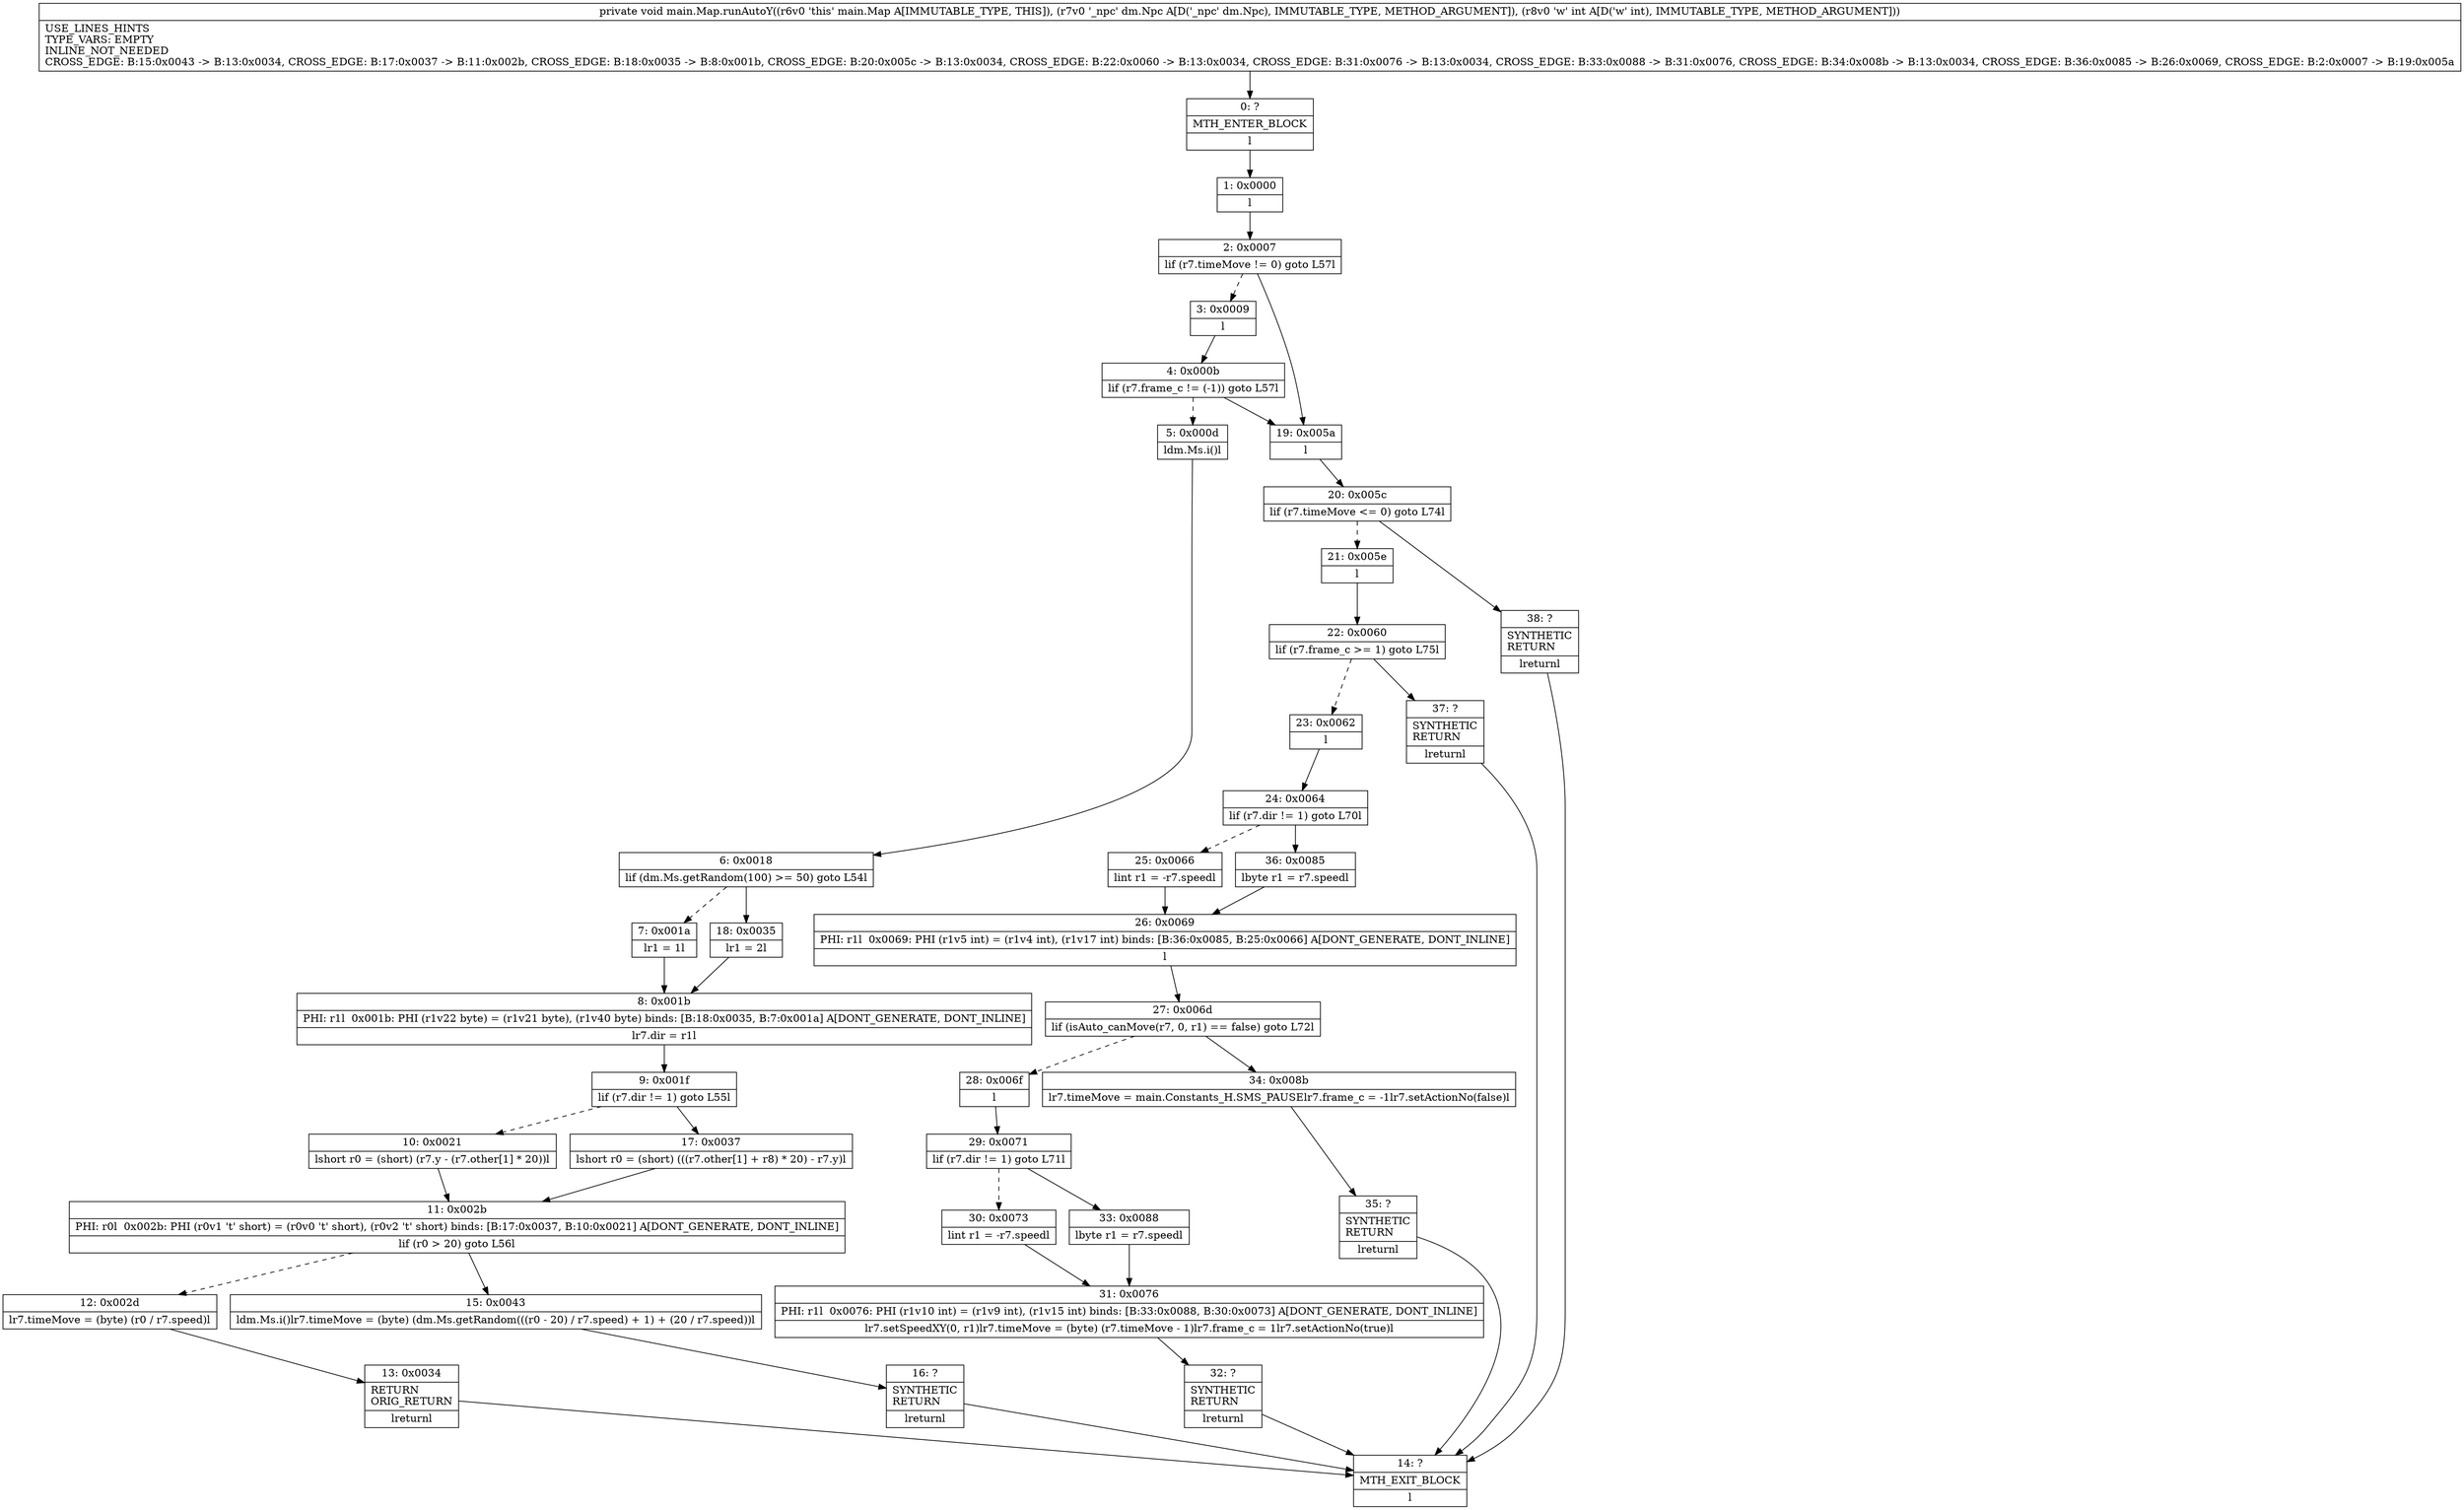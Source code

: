 digraph "CFG formain.Map.runAutoY(Ldm\/Npc;I)V" {
Node_0 [shape=record,label="{0\:\ ?|MTH_ENTER_BLOCK\l|l}"];
Node_1 [shape=record,label="{1\:\ 0x0000|l}"];
Node_2 [shape=record,label="{2\:\ 0x0007|lif (r7.timeMove != 0) goto L57l}"];
Node_3 [shape=record,label="{3\:\ 0x0009|l}"];
Node_4 [shape=record,label="{4\:\ 0x000b|lif (r7.frame_c != (\-1)) goto L57l}"];
Node_5 [shape=record,label="{5\:\ 0x000d|ldm.Ms.i()l}"];
Node_6 [shape=record,label="{6\:\ 0x0018|lif (dm.Ms.getRandom(100) \>= 50) goto L54l}"];
Node_7 [shape=record,label="{7\:\ 0x001a|lr1 = 1l}"];
Node_8 [shape=record,label="{8\:\ 0x001b|PHI: r1l  0x001b: PHI (r1v22 byte) = (r1v21 byte), (r1v40 byte) binds: [B:18:0x0035, B:7:0x001a] A[DONT_GENERATE, DONT_INLINE]\l|lr7.dir = r1l}"];
Node_9 [shape=record,label="{9\:\ 0x001f|lif (r7.dir != 1) goto L55l}"];
Node_10 [shape=record,label="{10\:\ 0x0021|lshort r0 = (short) (r7.y \- (r7.other[1] * 20))l}"];
Node_11 [shape=record,label="{11\:\ 0x002b|PHI: r0l  0x002b: PHI (r0v1 't' short) = (r0v0 't' short), (r0v2 't' short) binds: [B:17:0x0037, B:10:0x0021] A[DONT_GENERATE, DONT_INLINE]\l|lif (r0 \> 20) goto L56l}"];
Node_12 [shape=record,label="{12\:\ 0x002d|lr7.timeMove = (byte) (r0 \/ r7.speed)l}"];
Node_13 [shape=record,label="{13\:\ 0x0034|RETURN\lORIG_RETURN\l|lreturnl}"];
Node_14 [shape=record,label="{14\:\ ?|MTH_EXIT_BLOCK\l|l}"];
Node_15 [shape=record,label="{15\:\ 0x0043|ldm.Ms.i()lr7.timeMove = (byte) (dm.Ms.getRandom(((r0 \- 20) \/ r7.speed) + 1) + (20 \/ r7.speed))l}"];
Node_16 [shape=record,label="{16\:\ ?|SYNTHETIC\lRETURN\l|lreturnl}"];
Node_17 [shape=record,label="{17\:\ 0x0037|lshort r0 = (short) (((r7.other[1] + r8) * 20) \- r7.y)l}"];
Node_18 [shape=record,label="{18\:\ 0x0035|lr1 = 2l}"];
Node_19 [shape=record,label="{19\:\ 0x005a|l}"];
Node_20 [shape=record,label="{20\:\ 0x005c|lif (r7.timeMove \<= 0) goto L74l}"];
Node_21 [shape=record,label="{21\:\ 0x005e|l}"];
Node_22 [shape=record,label="{22\:\ 0x0060|lif (r7.frame_c \>= 1) goto L75l}"];
Node_23 [shape=record,label="{23\:\ 0x0062|l}"];
Node_24 [shape=record,label="{24\:\ 0x0064|lif (r7.dir != 1) goto L70l}"];
Node_25 [shape=record,label="{25\:\ 0x0066|lint r1 = \-r7.speedl}"];
Node_26 [shape=record,label="{26\:\ 0x0069|PHI: r1l  0x0069: PHI (r1v5 int) = (r1v4 int), (r1v17 int) binds: [B:36:0x0085, B:25:0x0066] A[DONT_GENERATE, DONT_INLINE]\l|l}"];
Node_27 [shape=record,label="{27\:\ 0x006d|lif (isAuto_canMove(r7, 0, r1) == false) goto L72l}"];
Node_28 [shape=record,label="{28\:\ 0x006f|l}"];
Node_29 [shape=record,label="{29\:\ 0x0071|lif (r7.dir != 1) goto L71l}"];
Node_30 [shape=record,label="{30\:\ 0x0073|lint r1 = \-r7.speedl}"];
Node_31 [shape=record,label="{31\:\ 0x0076|PHI: r1l  0x0076: PHI (r1v10 int) = (r1v9 int), (r1v15 int) binds: [B:33:0x0088, B:30:0x0073] A[DONT_GENERATE, DONT_INLINE]\l|lr7.setSpeedXY(0, r1)lr7.timeMove = (byte) (r7.timeMove \- 1)lr7.frame_c = 1lr7.setActionNo(true)l}"];
Node_32 [shape=record,label="{32\:\ ?|SYNTHETIC\lRETURN\l|lreturnl}"];
Node_33 [shape=record,label="{33\:\ 0x0088|lbyte r1 = r7.speedl}"];
Node_34 [shape=record,label="{34\:\ 0x008b|lr7.timeMove = main.Constants_H.SMS_PAUSElr7.frame_c = \-1lr7.setActionNo(false)l}"];
Node_35 [shape=record,label="{35\:\ ?|SYNTHETIC\lRETURN\l|lreturnl}"];
Node_36 [shape=record,label="{36\:\ 0x0085|lbyte r1 = r7.speedl}"];
Node_37 [shape=record,label="{37\:\ ?|SYNTHETIC\lRETURN\l|lreturnl}"];
Node_38 [shape=record,label="{38\:\ ?|SYNTHETIC\lRETURN\l|lreturnl}"];
MethodNode[shape=record,label="{private void main.Map.runAutoY((r6v0 'this' main.Map A[IMMUTABLE_TYPE, THIS]), (r7v0 '_npc' dm.Npc A[D('_npc' dm.Npc), IMMUTABLE_TYPE, METHOD_ARGUMENT]), (r8v0 'w' int A[D('w' int), IMMUTABLE_TYPE, METHOD_ARGUMENT]))  | USE_LINES_HINTS\lTYPE_VARS: EMPTY\lINLINE_NOT_NEEDED\lCROSS_EDGE: B:15:0x0043 \-\> B:13:0x0034, CROSS_EDGE: B:17:0x0037 \-\> B:11:0x002b, CROSS_EDGE: B:18:0x0035 \-\> B:8:0x001b, CROSS_EDGE: B:20:0x005c \-\> B:13:0x0034, CROSS_EDGE: B:22:0x0060 \-\> B:13:0x0034, CROSS_EDGE: B:31:0x0076 \-\> B:13:0x0034, CROSS_EDGE: B:33:0x0088 \-\> B:31:0x0076, CROSS_EDGE: B:34:0x008b \-\> B:13:0x0034, CROSS_EDGE: B:36:0x0085 \-\> B:26:0x0069, CROSS_EDGE: B:2:0x0007 \-\> B:19:0x005a\l}"];
MethodNode -> Node_0;
Node_0 -> Node_1;
Node_1 -> Node_2;
Node_2 -> Node_3[style=dashed];
Node_2 -> Node_19;
Node_3 -> Node_4;
Node_4 -> Node_5[style=dashed];
Node_4 -> Node_19;
Node_5 -> Node_6;
Node_6 -> Node_7[style=dashed];
Node_6 -> Node_18;
Node_7 -> Node_8;
Node_8 -> Node_9;
Node_9 -> Node_10[style=dashed];
Node_9 -> Node_17;
Node_10 -> Node_11;
Node_11 -> Node_12[style=dashed];
Node_11 -> Node_15;
Node_12 -> Node_13;
Node_13 -> Node_14;
Node_15 -> Node_16;
Node_16 -> Node_14;
Node_17 -> Node_11;
Node_18 -> Node_8;
Node_19 -> Node_20;
Node_20 -> Node_21[style=dashed];
Node_20 -> Node_38;
Node_21 -> Node_22;
Node_22 -> Node_23[style=dashed];
Node_22 -> Node_37;
Node_23 -> Node_24;
Node_24 -> Node_25[style=dashed];
Node_24 -> Node_36;
Node_25 -> Node_26;
Node_26 -> Node_27;
Node_27 -> Node_28[style=dashed];
Node_27 -> Node_34;
Node_28 -> Node_29;
Node_29 -> Node_30[style=dashed];
Node_29 -> Node_33;
Node_30 -> Node_31;
Node_31 -> Node_32;
Node_32 -> Node_14;
Node_33 -> Node_31;
Node_34 -> Node_35;
Node_35 -> Node_14;
Node_36 -> Node_26;
Node_37 -> Node_14;
Node_38 -> Node_14;
}

